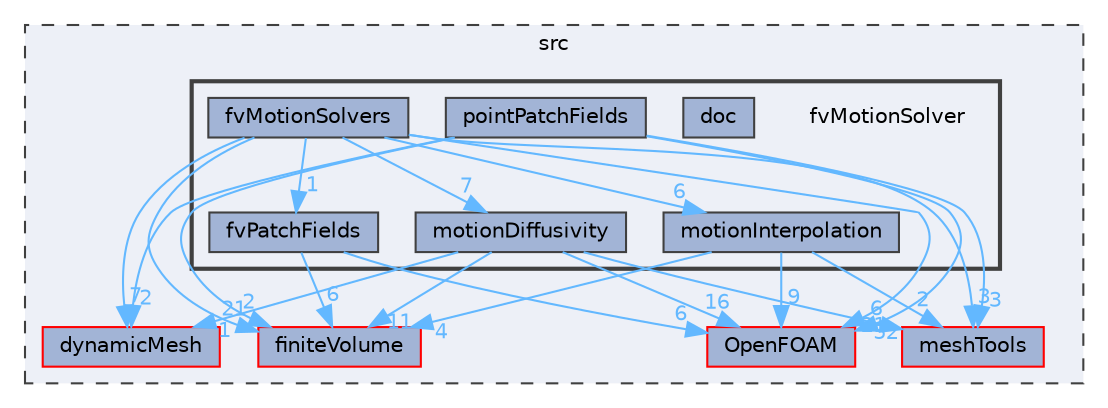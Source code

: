 digraph "src/fvMotionSolver"
{
 // LATEX_PDF_SIZE
  bgcolor="transparent";
  edge [fontname=Helvetica,fontsize=10,labelfontname=Helvetica,labelfontsize=10];
  node [fontname=Helvetica,fontsize=10,shape=box,height=0.2,width=0.4];
  compound=true
  subgraph clusterdir_68267d1309a1af8e8297ef4c3efbcdba {
    graph [ bgcolor="#edf0f7", pencolor="grey25", label="src", fontname=Helvetica,fontsize=10 style="filled,dashed", URL="dir_68267d1309a1af8e8297ef4c3efbcdba.html",tooltip=""]
  dir_63742796c427c97a292c80f7db71da36 [label="dynamicMesh", fillcolor="#a2b4d6", color="red", style="filled", URL="dir_63742796c427c97a292c80f7db71da36.html",tooltip=""];
  dir_9bd15774b555cf7259a6fa18f99fe99b [label="finiteVolume", fillcolor="#a2b4d6", color="red", style="filled", URL="dir_9bd15774b555cf7259a6fa18f99fe99b.html",tooltip=""];
  dir_c5473ff19b20e6ec4dfe5c310b3778a8 [label="OpenFOAM", fillcolor="#a2b4d6", color="red", style="filled", URL="dir_c5473ff19b20e6ec4dfe5c310b3778a8.html",tooltip=""];
  dir_ae30ad0bef50cf391b24c614251bb9fd [label="meshTools", fillcolor="#a2b4d6", color="red", style="filled", URL="dir_ae30ad0bef50cf391b24c614251bb9fd.html",tooltip=""];
  subgraph clusterdir_f7091aeabaea36e4bb5fe5aa28ecbeff {
    graph [ bgcolor="#edf0f7", pencolor="grey25", label="", fontname=Helvetica,fontsize=10 style="filled,bold", URL="dir_f7091aeabaea36e4bb5fe5aa28ecbeff.html",tooltip=""]
    dir_f7091aeabaea36e4bb5fe5aa28ecbeff [shape=plaintext, label="fvMotionSolver"];
  dir_bd4afd8be2a5996d4d2211a7bb0a511d [label="doc", fillcolor="#a2b4d6", color="grey25", style="filled", URL="dir_bd4afd8be2a5996d4d2211a7bb0a511d.html",tooltip=""];
  dir_a38e3b643eae30d7add43af99171ff5d [label="fvMotionSolvers", fillcolor="#a2b4d6", color="grey25", style="filled", URL="dir_a38e3b643eae30d7add43af99171ff5d.html",tooltip=""];
  dir_e65d1d6aae4da9c5b92ad78bc53acc93 [label="fvPatchFields", fillcolor="#a2b4d6", color="grey25", style="filled", URL="dir_e65d1d6aae4da9c5b92ad78bc53acc93.html",tooltip=""];
  dir_8ab94aa558c9b87721da8bbf3fb9229e [label="motionDiffusivity", fillcolor="#a2b4d6", color="grey25", style="filled", URL="dir_8ab94aa558c9b87721da8bbf3fb9229e.html",tooltip=""];
  dir_dd25a7eb27a0c569fbd4e8c3e1ef4a47 [label="motionInterpolation", fillcolor="#a2b4d6", color="grey25", style="filled", URL="dir_dd25a7eb27a0c569fbd4e8c3e1ef4a47.html",tooltip=""];
  dir_04dc98a79837e8a8cdeb4bd5e586912c [label="pointPatchFields", fillcolor="#a2b4d6", color="grey25", style="filled", URL="dir_04dc98a79837e8a8cdeb4bd5e586912c.html",tooltip=""];
  }
  }
  dir_a38e3b643eae30d7add43af99171ff5d->dir_63742796c427c97a292c80f7db71da36 [headlabel="7", labeldistance=1.5 headhref="dir_001556_001086.html" href="dir_001556_001086.html" color="steelblue1" fontcolor="steelblue1"];
  dir_a38e3b643eae30d7add43af99171ff5d->dir_8ab94aa558c9b87721da8bbf3fb9229e [headlabel="7", labeldistance=1.5 headhref="dir_001556_002438.html" href="dir_001556_002438.html" color="steelblue1" fontcolor="steelblue1"];
  dir_a38e3b643eae30d7add43af99171ff5d->dir_9bd15774b555cf7259a6fa18f99fe99b [headlabel="21", labeldistance=1.5 headhref="dir_001556_001387.html" href="dir_001556_001387.html" color="steelblue1" fontcolor="steelblue1"];
  dir_a38e3b643eae30d7add43af99171ff5d->dir_c5473ff19b20e6ec4dfe5c310b3778a8 [headlabel="21", labeldistance=1.5 headhref="dir_001556_002695.html" href="dir_001556_002695.html" color="steelblue1" fontcolor="steelblue1"];
  dir_a38e3b643eae30d7add43af99171ff5d->dir_dd25a7eb27a0c569fbd4e8c3e1ef4a47 [headlabel="6", labeldistance=1.5 headhref="dir_001556_002441.html" href="dir_001556_002441.html" color="steelblue1" fontcolor="steelblue1"];
  dir_a38e3b643eae30d7add43af99171ff5d->dir_e65d1d6aae4da9c5b92ad78bc53acc93 [headlabel="1", labeldistance=1.5 headhref="dir_001556_001568.html" href="dir_001556_001568.html" color="steelblue1" fontcolor="steelblue1"];
  dir_a38e3b643eae30d7add43af99171ff5d->dir_ae30ad0bef50cf391b24c614251bb9fd [headlabel="3", labeldistance=1.5 headhref="dir_001556_002382.html" href="dir_001556_002382.html" color="steelblue1" fontcolor="steelblue1"];
  dir_e65d1d6aae4da9c5b92ad78bc53acc93->dir_9bd15774b555cf7259a6fa18f99fe99b [headlabel="6", labeldistance=1.5 headhref="dir_001568_001387.html" href="dir_001568_001387.html" color="steelblue1" fontcolor="steelblue1"];
  dir_e65d1d6aae4da9c5b92ad78bc53acc93->dir_c5473ff19b20e6ec4dfe5c310b3778a8 [headlabel="6", labeldistance=1.5 headhref="dir_001568_002695.html" href="dir_001568_002695.html" color="steelblue1" fontcolor="steelblue1"];
  dir_8ab94aa558c9b87721da8bbf3fb9229e->dir_9bd15774b555cf7259a6fa18f99fe99b [headlabel="11", labeldistance=1.5 headhref="dir_002438_001387.html" href="dir_002438_001387.html" color="steelblue1" fontcolor="steelblue1"];
  dir_8ab94aa558c9b87721da8bbf3fb9229e->dir_ae30ad0bef50cf391b24c614251bb9fd [headlabel="6", labeldistance=1.5 headhref="dir_002438_002382.html" href="dir_002438_002382.html" color="steelblue1" fontcolor="steelblue1"];
  dir_8ab94aa558c9b87721da8bbf3fb9229e->dir_c5473ff19b20e6ec4dfe5c310b3778a8 [headlabel="16", labeldistance=1.5 headhref="dir_002438_002695.html" href="dir_002438_002695.html" color="steelblue1" fontcolor="steelblue1"];
  dir_8ab94aa558c9b87721da8bbf3fb9229e->dir_63742796c427c97a292c80f7db71da36 [headlabel="1", labeldistance=1.5 headhref="dir_002438_001086.html" href="dir_002438_001086.html" color="steelblue1" fontcolor="steelblue1"];
  dir_dd25a7eb27a0c569fbd4e8c3e1ef4a47->dir_c5473ff19b20e6ec4dfe5c310b3778a8 [headlabel="9", labeldistance=1.5 headhref="dir_002441_002695.html" href="dir_002441_002695.html" color="steelblue1" fontcolor="steelblue1"];
  dir_dd25a7eb27a0c569fbd4e8c3e1ef4a47->dir_9bd15774b555cf7259a6fa18f99fe99b [headlabel="4", labeldistance=1.5 headhref="dir_002441_001387.html" href="dir_002441_001387.html" color="steelblue1" fontcolor="steelblue1"];
  dir_dd25a7eb27a0c569fbd4e8c3e1ef4a47->dir_ae30ad0bef50cf391b24c614251bb9fd [headlabel="2", labeldistance=1.5 headhref="dir_002441_002382.html" href="dir_002441_002382.html" color="steelblue1" fontcolor="steelblue1"];
  dir_04dc98a79837e8a8cdeb4bd5e586912c->dir_c5473ff19b20e6ec4dfe5c310b3778a8 [headlabel="52", labeldistance=1.5 headhref="dir_002957_002695.html" href="dir_002957_002695.html" color="steelblue1" fontcolor="steelblue1"];
  dir_04dc98a79837e8a8cdeb4bd5e586912c->dir_9bd15774b555cf7259a6fa18f99fe99b [headlabel="2", labeldistance=1.5 headhref="dir_002957_001387.html" href="dir_002957_001387.html" color="steelblue1" fontcolor="steelblue1"];
  dir_04dc98a79837e8a8cdeb4bd5e586912c->dir_63742796c427c97a292c80f7db71da36 [headlabel="2", labeldistance=1.5 headhref="dir_002957_001086.html" href="dir_002957_001086.html" color="steelblue1" fontcolor="steelblue1"];
  dir_04dc98a79837e8a8cdeb4bd5e586912c->dir_ae30ad0bef50cf391b24c614251bb9fd [headlabel="3", labeldistance=1.5 headhref="dir_002957_002382.html" href="dir_002957_002382.html" color="steelblue1" fontcolor="steelblue1"];
}
